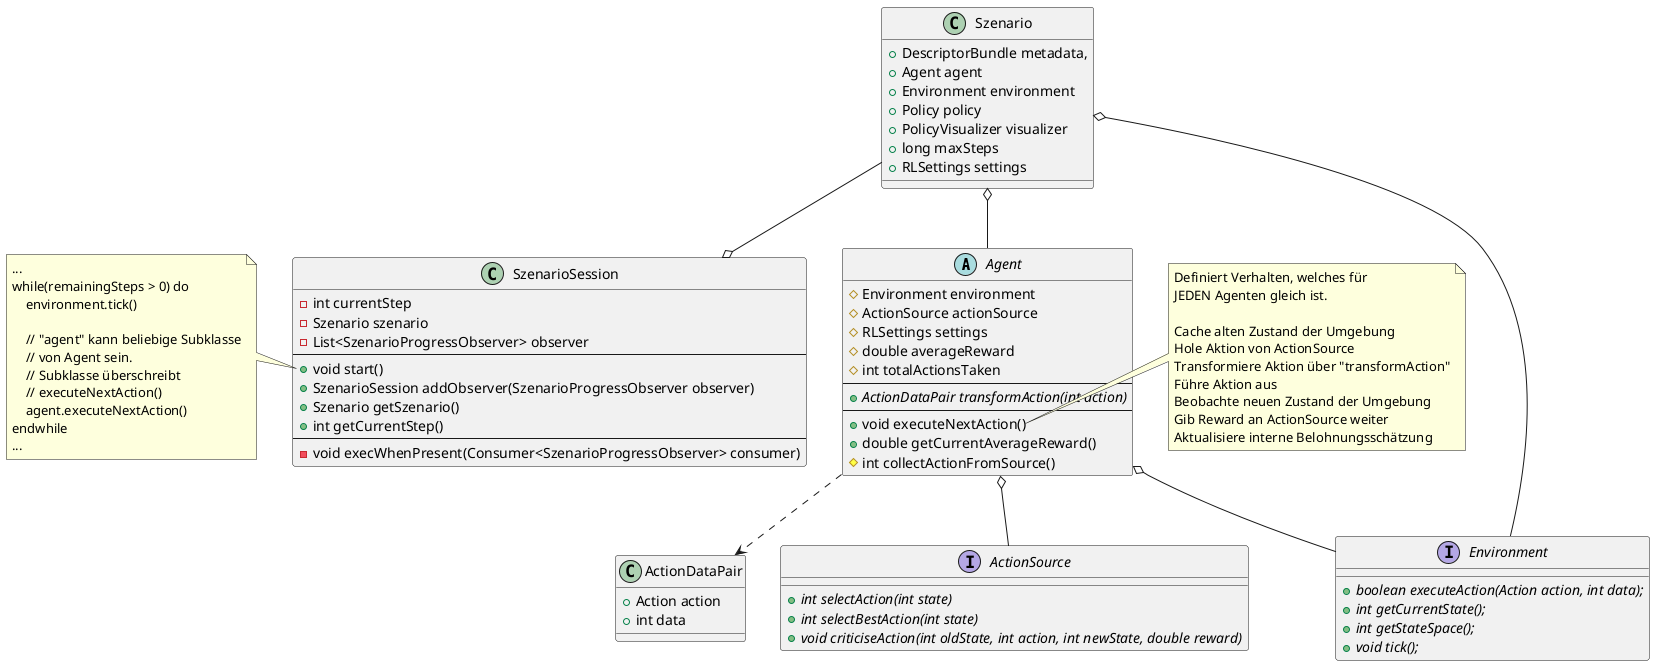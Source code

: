 @startuml
'https://plantuml.com/class-diagram

abstract class Agent {
    #Environment environment
    #ActionSource actionSource
    #RLSettings settings
    #double averageReward
    #int totalActionsTaken
    --
    +{abstract} ActionDataPair transformAction(int action)
    ---
    +void executeNextAction()
    +double getCurrentAverageReward()
    #int collectActionFromSource()
}

class Szenario {
    +DescriptorBundle metadata,
    +Agent agent
    +Environment environment
    +Policy policy
    +PolicyVisualizer visualizer
    +long maxSteps
    +RLSettings settings
}

class ActionDataPair {
    +Action action
    +int data
}

interface ActionSource {
    +{abstract}int selectAction(int state)
    +{abstract}int selectBestAction(int state)
    +{abstract}void criticiseAction(int oldState, int action, int newState, double reward)
}

interface Environment {
    +{abstract}boolean executeAction(Action action, int data);
    +{abstract}int getCurrentState();
    +{abstract}int getStateSpace();
    +{abstract}void tick();
}

class SzenarioSession {
    -int currentStep
    -Szenario szenario
    -List<SzenarioProgressObserver> observer
    --
    +void start()
    +SzenarioSession addObserver(SzenarioProgressObserver observer)
    +Szenario getSzenario()
    +int getCurrentStep()
    --
    -void execWhenPresent(Consumer<SzenarioProgressObserver> consumer)
}

note left of SzenarioSession::start
    ...
    while(remainingSteps > 0) do
        environment.tick()

        // "agent" kann beliebige Subklasse
        // von Agent sein.
        // Subklasse überschreibt
        // executeNextAction()
        agent.executeNextAction()
    endwhile
    ...
end note

note right of Agent::executeNextAction
    Definiert Verhalten, welches für
    JEDEN Agenten gleich ist.

    Cache alten Zustand der Umgebung
    Hole Aktion von ActionSource
    Transformiere Aktion über "transformAction"
    Führe Aktion aus
    Beobachte neuen Zustand der Umgebung
    Gib Reward an ActionSource weiter
    Aktualisiere interne Belohnungsschätzung
end note

Szenario o-- Environment
Szenario o-- Agent

Szenario --o SzenarioSession
'Agent --o SzenarioSession : Teil über Szenario Klasse
Agent ..> ActionDataPair
Agent o-- Environment
Agent o-- ActionSource

@enduml